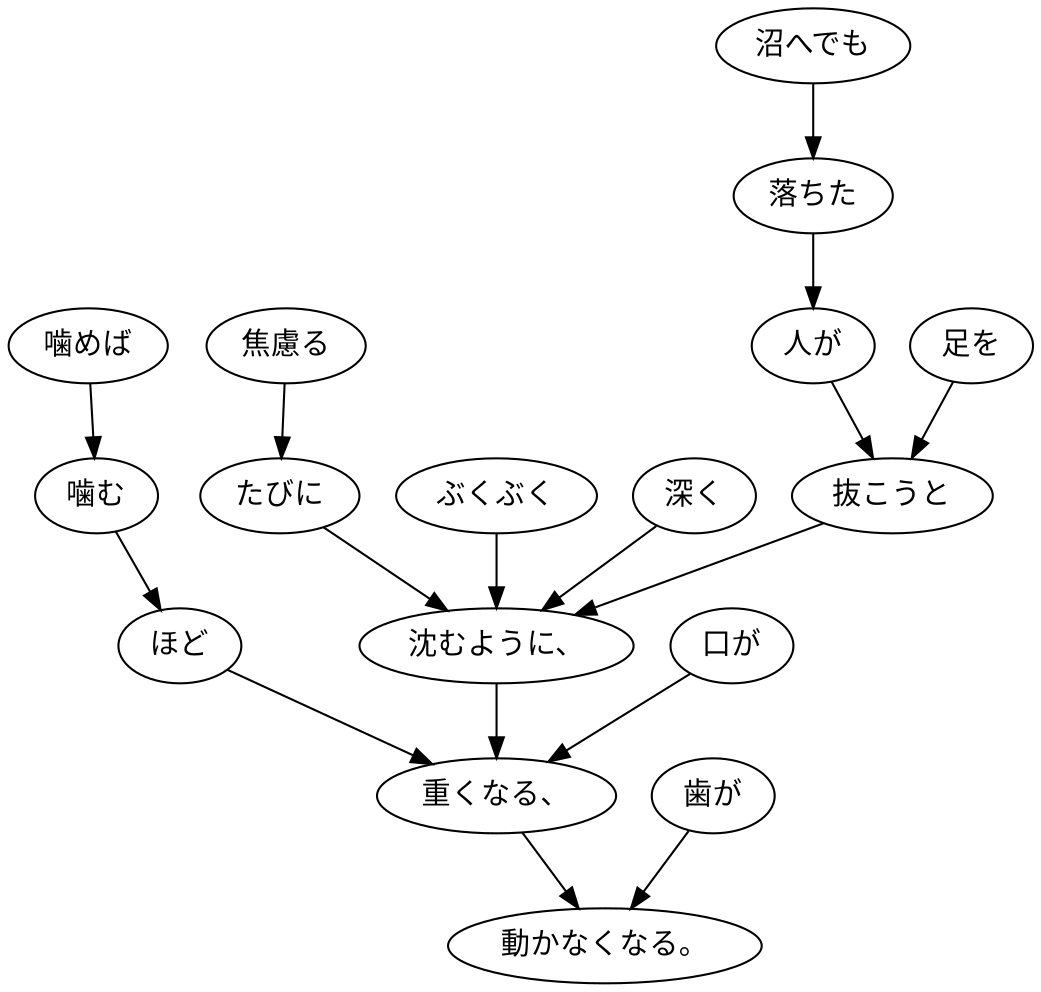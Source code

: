 digraph graph595 {
	node0 [label="沼へでも"];
	node1 [label="落ちた"];
	node2 [label="人が"];
	node3 [label="足を"];
	node4 [label="抜こうと"];
	node5 [label="焦慮る"];
	node6 [label="たびに"];
	node7 [label="ぶくぶく"];
	node8 [label="深く"];
	node9 [label="沈むように、"];
	node10 [label="噛めば"];
	node11 [label="噛む"];
	node12 [label="ほど"];
	node13 [label="口が"];
	node14 [label="重くなる、"];
	node15 [label="歯が"];
	node16 [label="動かなくなる。"];
	node0 -> node1;
	node1 -> node2;
	node2 -> node4;
	node3 -> node4;
	node4 -> node9;
	node5 -> node6;
	node6 -> node9;
	node7 -> node9;
	node8 -> node9;
	node9 -> node14;
	node10 -> node11;
	node11 -> node12;
	node12 -> node14;
	node13 -> node14;
	node14 -> node16;
	node15 -> node16;
}
